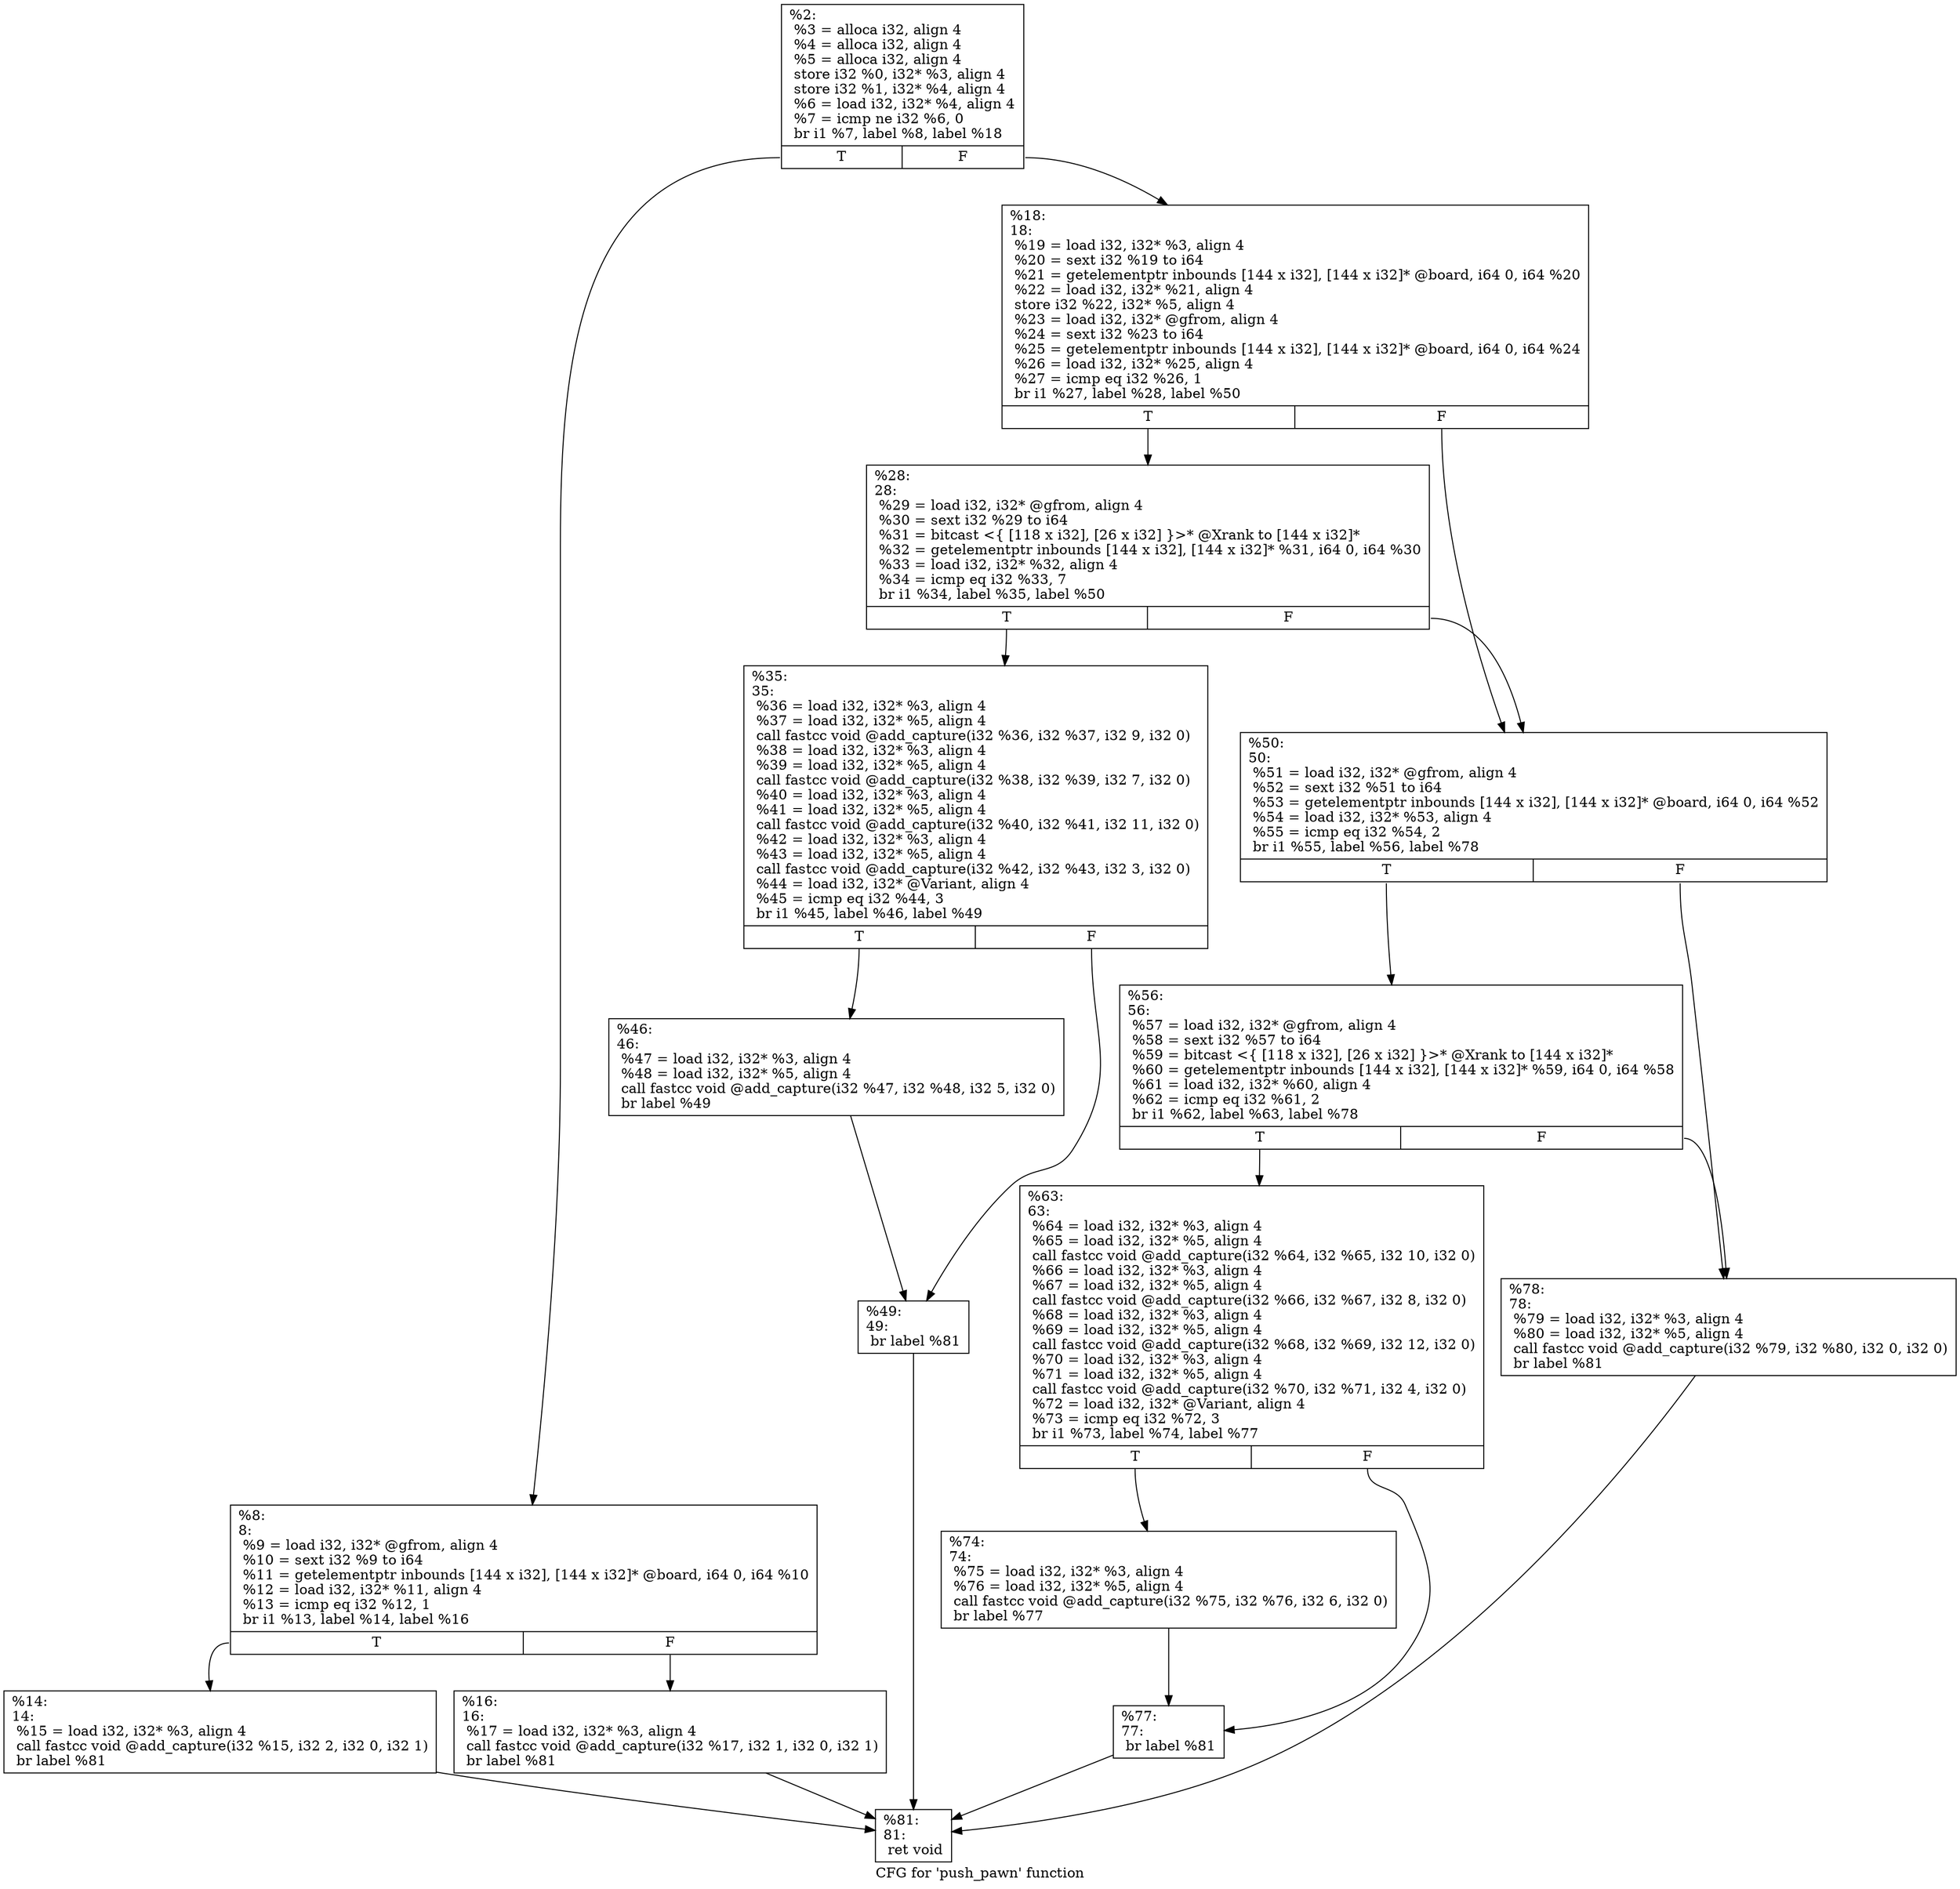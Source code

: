 digraph "CFG for 'push_pawn' function" {
	label="CFG for 'push_pawn' function";

	Node0x2482b40 [shape=record,label="{%2:\l  %3 = alloca i32, align 4\l  %4 = alloca i32, align 4\l  %5 = alloca i32, align 4\l  store i32 %0, i32* %3, align 4\l  store i32 %1, i32* %4, align 4\l  %6 = load i32, i32* %4, align 4\l  %7 = icmp ne i32 %6, 0\l  br i1 %7, label %8, label %18\l|{<s0>T|<s1>F}}"];
	Node0x2482b40:s0 -> Node0x2419fa0;
	Node0x2482b40:s1 -> Node0x241a090;
	Node0x2419fa0 [shape=record,label="{%8:\l8:                                                \l  %9 = load i32, i32* @gfrom, align 4\l  %10 = sext i32 %9 to i64\l  %11 = getelementptr inbounds [144 x i32], [144 x i32]* @board, i64 0, i64 %10\l  %12 = load i32, i32* %11, align 4\l  %13 = icmp eq i32 %12, 1\l  br i1 %13, label %14, label %16\l|{<s0>T|<s1>F}}"];
	Node0x2419fa0:s0 -> Node0x2419ff0;
	Node0x2419fa0:s1 -> Node0x241a040;
	Node0x2419ff0 [shape=record,label="{%14:\l14:                                               \l  %15 = load i32, i32* %3, align 4\l  call fastcc void @add_capture(i32 %15, i32 2, i32 0, i32 1)\l  br label %81\l}"];
	Node0x2419ff0 -> Node0x241a400;
	Node0x241a040 [shape=record,label="{%16:\l16:                                               \l  %17 = load i32, i32* %3, align 4\l  call fastcc void @add_capture(i32 %17, i32 1, i32 0, i32 1)\l  br label %81\l}"];
	Node0x241a040 -> Node0x241a400;
	Node0x241a090 [shape=record,label="{%18:\l18:                                               \l  %19 = load i32, i32* %3, align 4\l  %20 = sext i32 %19 to i64\l  %21 = getelementptr inbounds [144 x i32], [144 x i32]* @board, i64 0, i64 %20\l  %22 = load i32, i32* %21, align 4\l  store i32 %22, i32* %5, align 4\l  %23 = load i32, i32* @gfrom, align 4\l  %24 = sext i32 %23 to i64\l  %25 = getelementptr inbounds [144 x i32], [144 x i32]* @board, i64 0, i64 %24\l  %26 = load i32, i32* %25, align 4\l  %27 = icmp eq i32 %26, 1\l  br i1 %27, label %28, label %50\l|{<s0>T|<s1>F}}"];
	Node0x241a090:s0 -> Node0x241a0e0;
	Node0x241a090:s1 -> Node0x241a220;
	Node0x241a0e0 [shape=record,label="{%28:\l28:                                               \l  %29 = load i32, i32* @gfrom, align 4\l  %30 = sext i32 %29 to i64\l  %31 = bitcast \<\{ [118 x i32], [26 x i32] \}\>* @Xrank to [144 x i32]*\l  %32 = getelementptr inbounds [144 x i32], [144 x i32]* %31, i64 0, i64 %30\l  %33 = load i32, i32* %32, align 4\l  %34 = icmp eq i32 %33, 7\l  br i1 %34, label %35, label %50\l|{<s0>T|<s1>F}}"];
	Node0x241a0e0:s0 -> Node0x241a130;
	Node0x241a0e0:s1 -> Node0x241a220;
	Node0x241a130 [shape=record,label="{%35:\l35:                                               \l  %36 = load i32, i32* %3, align 4\l  %37 = load i32, i32* %5, align 4\l  call fastcc void @add_capture(i32 %36, i32 %37, i32 9, i32 0)\l  %38 = load i32, i32* %3, align 4\l  %39 = load i32, i32* %5, align 4\l  call fastcc void @add_capture(i32 %38, i32 %39, i32 7, i32 0)\l  %40 = load i32, i32* %3, align 4\l  %41 = load i32, i32* %5, align 4\l  call fastcc void @add_capture(i32 %40, i32 %41, i32 11, i32 0)\l  %42 = load i32, i32* %3, align 4\l  %43 = load i32, i32* %5, align 4\l  call fastcc void @add_capture(i32 %42, i32 %43, i32 3, i32 0)\l  %44 = load i32, i32* @Variant, align 4\l  %45 = icmp eq i32 %44, 3\l  br i1 %45, label %46, label %49\l|{<s0>T|<s1>F}}"];
	Node0x241a130:s0 -> Node0x241a180;
	Node0x241a130:s1 -> Node0x241a1d0;
	Node0x241a180 [shape=record,label="{%46:\l46:                                               \l  %47 = load i32, i32* %3, align 4\l  %48 = load i32, i32* %5, align 4\l  call fastcc void @add_capture(i32 %47, i32 %48, i32 5, i32 0)\l  br label %49\l}"];
	Node0x241a180 -> Node0x241a1d0;
	Node0x241a1d0 [shape=record,label="{%49:\l49:                                               \l  br label %81\l}"];
	Node0x241a1d0 -> Node0x241a400;
	Node0x241a220 [shape=record,label="{%50:\l50:                                               \l  %51 = load i32, i32* @gfrom, align 4\l  %52 = sext i32 %51 to i64\l  %53 = getelementptr inbounds [144 x i32], [144 x i32]* @board, i64 0, i64 %52\l  %54 = load i32, i32* %53, align 4\l  %55 = icmp eq i32 %54, 2\l  br i1 %55, label %56, label %78\l|{<s0>T|<s1>F}}"];
	Node0x241a220:s0 -> Node0x241a270;
	Node0x241a220:s1 -> Node0x241a3b0;
	Node0x241a270 [shape=record,label="{%56:\l56:                                               \l  %57 = load i32, i32* @gfrom, align 4\l  %58 = sext i32 %57 to i64\l  %59 = bitcast \<\{ [118 x i32], [26 x i32] \}\>* @Xrank to [144 x i32]*\l  %60 = getelementptr inbounds [144 x i32], [144 x i32]* %59, i64 0, i64 %58\l  %61 = load i32, i32* %60, align 4\l  %62 = icmp eq i32 %61, 2\l  br i1 %62, label %63, label %78\l|{<s0>T|<s1>F}}"];
	Node0x241a270:s0 -> Node0x241a2c0;
	Node0x241a270:s1 -> Node0x241a3b0;
	Node0x241a2c0 [shape=record,label="{%63:\l63:                                               \l  %64 = load i32, i32* %3, align 4\l  %65 = load i32, i32* %5, align 4\l  call fastcc void @add_capture(i32 %64, i32 %65, i32 10, i32 0)\l  %66 = load i32, i32* %3, align 4\l  %67 = load i32, i32* %5, align 4\l  call fastcc void @add_capture(i32 %66, i32 %67, i32 8, i32 0)\l  %68 = load i32, i32* %3, align 4\l  %69 = load i32, i32* %5, align 4\l  call fastcc void @add_capture(i32 %68, i32 %69, i32 12, i32 0)\l  %70 = load i32, i32* %3, align 4\l  %71 = load i32, i32* %5, align 4\l  call fastcc void @add_capture(i32 %70, i32 %71, i32 4, i32 0)\l  %72 = load i32, i32* @Variant, align 4\l  %73 = icmp eq i32 %72, 3\l  br i1 %73, label %74, label %77\l|{<s0>T|<s1>F}}"];
	Node0x241a2c0:s0 -> Node0x241a310;
	Node0x241a2c0:s1 -> Node0x241a360;
	Node0x241a310 [shape=record,label="{%74:\l74:                                               \l  %75 = load i32, i32* %3, align 4\l  %76 = load i32, i32* %5, align 4\l  call fastcc void @add_capture(i32 %75, i32 %76, i32 6, i32 0)\l  br label %77\l}"];
	Node0x241a310 -> Node0x241a360;
	Node0x241a360 [shape=record,label="{%77:\l77:                                               \l  br label %81\l}"];
	Node0x241a360 -> Node0x241a400;
	Node0x241a3b0 [shape=record,label="{%78:\l78:                                               \l  %79 = load i32, i32* %3, align 4\l  %80 = load i32, i32* %5, align 4\l  call fastcc void @add_capture(i32 %79, i32 %80, i32 0, i32 0)\l  br label %81\l}"];
	Node0x241a3b0 -> Node0x241a400;
	Node0x241a400 [shape=record,label="{%81:\l81:                                               \l  ret void\l}"];
}
